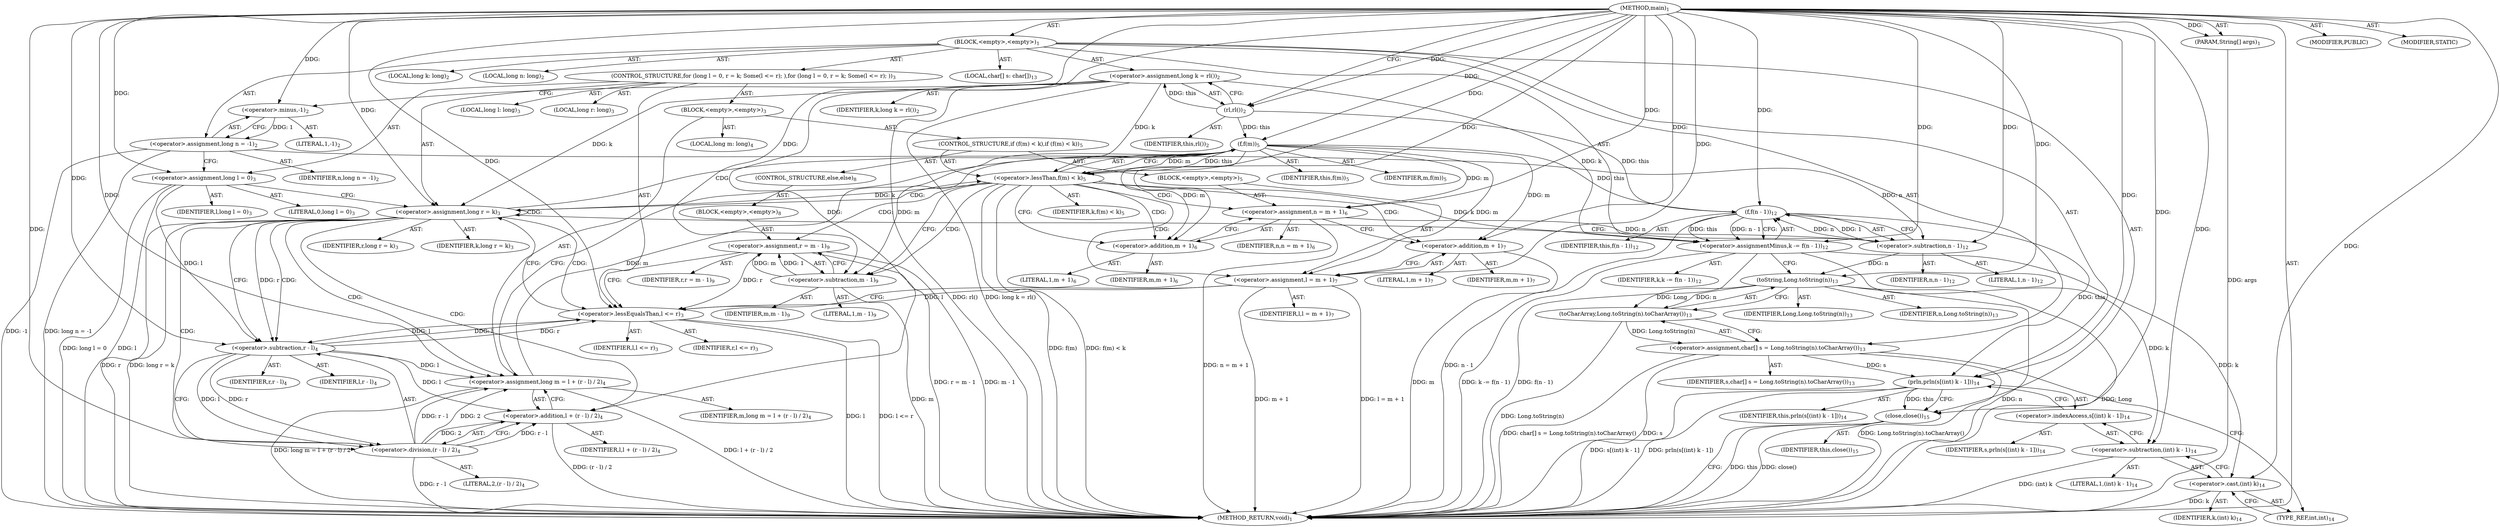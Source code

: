 digraph "main" {  
"17" [label = <(METHOD,main)<SUB>1</SUB>> ]
"18" [label = <(PARAM,String[] args)<SUB>1</SUB>> ]
"19" [label = <(BLOCK,&lt;empty&gt;,&lt;empty&gt;)<SUB>1</SUB>> ]
"20" [label = <(LOCAL,long k: long)<SUB>2</SUB>> ]
"21" [label = <(LOCAL,long n: long)<SUB>2</SUB>> ]
"22" [label = <(&lt;operator&gt;.assignment,long k = rl())<SUB>2</SUB>> ]
"23" [label = <(IDENTIFIER,k,long k = rl())<SUB>2</SUB>> ]
"24" [label = <(rl,rl())<SUB>2</SUB>> ]
"25" [label = <(IDENTIFIER,this,rl())<SUB>2</SUB>> ]
"26" [label = <(&lt;operator&gt;.assignment,long n = -1)<SUB>2</SUB>> ]
"27" [label = <(IDENTIFIER,n,long n = -1)<SUB>2</SUB>> ]
"28" [label = <(&lt;operator&gt;.minus,-1)<SUB>2</SUB>> ]
"29" [label = <(LITERAL,1,-1)<SUB>2</SUB>> ]
"30" [label = <(CONTROL_STRUCTURE,for (long l = 0, r = k; Some(l &lt;= r); ),for (long l = 0, r = k; Some(l &lt;= r); ))<SUB>3</SUB>> ]
"31" [label = <(LOCAL,long l: long)<SUB>3</SUB>> ]
"32" [label = <(LOCAL,long r: long)<SUB>3</SUB>> ]
"33" [label = <(&lt;operator&gt;.assignment,long l = 0)<SUB>3</SUB>> ]
"34" [label = <(IDENTIFIER,l,long l = 0)<SUB>3</SUB>> ]
"35" [label = <(LITERAL,0,long l = 0)<SUB>3</SUB>> ]
"36" [label = <(&lt;operator&gt;.assignment,long r = k)<SUB>3</SUB>> ]
"37" [label = <(IDENTIFIER,r,long r = k)<SUB>3</SUB>> ]
"38" [label = <(IDENTIFIER,k,long r = k)<SUB>3</SUB>> ]
"39" [label = <(&lt;operator&gt;.lessEqualsThan,l &lt;= r)<SUB>3</SUB>> ]
"40" [label = <(IDENTIFIER,l,l &lt;= r)<SUB>3</SUB>> ]
"41" [label = <(IDENTIFIER,r,l &lt;= r)<SUB>3</SUB>> ]
"42" [label = <(BLOCK,&lt;empty&gt;,&lt;empty&gt;)<SUB>3</SUB>> ]
"43" [label = <(LOCAL,long m: long)<SUB>4</SUB>> ]
"44" [label = <(&lt;operator&gt;.assignment,long m = l + (r - l) / 2)<SUB>4</SUB>> ]
"45" [label = <(IDENTIFIER,m,long m = l + (r - l) / 2)<SUB>4</SUB>> ]
"46" [label = <(&lt;operator&gt;.addition,l + (r - l) / 2)<SUB>4</SUB>> ]
"47" [label = <(IDENTIFIER,l,l + (r - l) / 2)<SUB>4</SUB>> ]
"48" [label = <(&lt;operator&gt;.division,(r - l) / 2)<SUB>4</SUB>> ]
"49" [label = <(&lt;operator&gt;.subtraction,r - l)<SUB>4</SUB>> ]
"50" [label = <(IDENTIFIER,r,r - l)<SUB>4</SUB>> ]
"51" [label = <(IDENTIFIER,l,r - l)<SUB>4</SUB>> ]
"52" [label = <(LITERAL,2,(r - l) / 2)<SUB>4</SUB>> ]
"53" [label = <(CONTROL_STRUCTURE,if (f(m) &lt; k),if (f(m) &lt; k))<SUB>5</SUB>> ]
"54" [label = <(&lt;operator&gt;.lessThan,f(m) &lt; k)<SUB>5</SUB>> ]
"55" [label = <(f,f(m))<SUB>5</SUB>> ]
"56" [label = <(IDENTIFIER,this,f(m))<SUB>5</SUB>> ]
"57" [label = <(IDENTIFIER,m,f(m))<SUB>5</SUB>> ]
"58" [label = <(IDENTIFIER,k,f(m) &lt; k)<SUB>5</SUB>> ]
"59" [label = <(BLOCK,&lt;empty&gt;,&lt;empty&gt;)<SUB>5</SUB>> ]
"60" [label = <(&lt;operator&gt;.assignment,n = m + 1)<SUB>6</SUB>> ]
"61" [label = <(IDENTIFIER,n,n = m + 1)<SUB>6</SUB>> ]
"62" [label = <(&lt;operator&gt;.addition,m + 1)<SUB>6</SUB>> ]
"63" [label = <(IDENTIFIER,m,m + 1)<SUB>6</SUB>> ]
"64" [label = <(LITERAL,1,m + 1)<SUB>6</SUB>> ]
"65" [label = <(&lt;operator&gt;.assignment,l = m + 1)<SUB>7</SUB>> ]
"66" [label = <(IDENTIFIER,l,l = m + 1)<SUB>7</SUB>> ]
"67" [label = <(&lt;operator&gt;.addition,m + 1)<SUB>7</SUB>> ]
"68" [label = <(IDENTIFIER,m,m + 1)<SUB>7</SUB>> ]
"69" [label = <(LITERAL,1,m + 1)<SUB>7</SUB>> ]
"70" [label = <(CONTROL_STRUCTURE,else,else)<SUB>8</SUB>> ]
"71" [label = <(BLOCK,&lt;empty&gt;,&lt;empty&gt;)<SUB>8</SUB>> ]
"72" [label = <(&lt;operator&gt;.assignment,r = m - 1)<SUB>9</SUB>> ]
"73" [label = <(IDENTIFIER,r,r = m - 1)<SUB>9</SUB>> ]
"74" [label = <(&lt;operator&gt;.subtraction,m - 1)<SUB>9</SUB>> ]
"75" [label = <(IDENTIFIER,m,m - 1)<SUB>9</SUB>> ]
"76" [label = <(LITERAL,1,m - 1)<SUB>9</SUB>> ]
"77" [label = <(&lt;operator&gt;.assignmentMinus,k -= f(n - 1))<SUB>12</SUB>> ]
"78" [label = <(IDENTIFIER,k,k -= f(n - 1))<SUB>12</SUB>> ]
"79" [label = <(f,f(n - 1))<SUB>12</SUB>> ]
"80" [label = <(IDENTIFIER,this,f(n - 1))<SUB>12</SUB>> ]
"81" [label = <(&lt;operator&gt;.subtraction,n - 1)<SUB>12</SUB>> ]
"82" [label = <(IDENTIFIER,n,n - 1)<SUB>12</SUB>> ]
"83" [label = <(LITERAL,1,n - 1)<SUB>12</SUB>> ]
"84" [label = <(LOCAL,char[] s: char[])<SUB>13</SUB>> ]
"85" [label = <(&lt;operator&gt;.assignment,char[] s = Long.toString(n).toCharArray())<SUB>13</SUB>> ]
"86" [label = <(IDENTIFIER,s,char[] s = Long.toString(n).toCharArray())<SUB>13</SUB>> ]
"87" [label = <(toCharArray,Long.toString(n).toCharArray())<SUB>13</SUB>> ]
"88" [label = <(toString,Long.toString(n))<SUB>13</SUB>> ]
"89" [label = <(IDENTIFIER,Long,Long.toString(n))<SUB>13</SUB>> ]
"90" [label = <(IDENTIFIER,n,Long.toString(n))<SUB>13</SUB>> ]
"91" [label = <(prln,prln(s[(int) k - 1]))<SUB>14</SUB>> ]
"92" [label = <(IDENTIFIER,this,prln(s[(int) k - 1]))<SUB>14</SUB>> ]
"93" [label = <(&lt;operator&gt;.indexAccess,s[(int) k - 1])<SUB>14</SUB>> ]
"94" [label = <(IDENTIFIER,s,prln(s[(int) k - 1]))<SUB>14</SUB>> ]
"95" [label = <(&lt;operator&gt;.subtraction,(int) k - 1)<SUB>14</SUB>> ]
"96" [label = <(&lt;operator&gt;.cast,(int) k)<SUB>14</SUB>> ]
"97" [label = <(TYPE_REF,int,int)<SUB>14</SUB>> ]
"98" [label = <(IDENTIFIER,k,(int) k)<SUB>14</SUB>> ]
"99" [label = <(LITERAL,1,(int) k - 1)<SUB>14</SUB>> ]
"100" [label = <(close,close())<SUB>15</SUB>> ]
"101" [label = <(IDENTIFIER,this,close())<SUB>15</SUB>> ]
"102" [label = <(MODIFIER,PUBLIC)> ]
"103" [label = <(MODIFIER,STATIC)> ]
"104" [label = <(METHOD_RETURN,void)<SUB>1</SUB>> ]
  "17" -> "18"  [ label = "AST: "] 
  "17" -> "19"  [ label = "AST: "] 
  "17" -> "102"  [ label = "AST: "] 
  "17" -> "103"  [ label = "AST: "] 
  "17" -> "104"  [ label = "AST: "] 
  "19" -> "20"  [ label = "AST: "] 
  "19" -> "21"  [ label = "AST: "] 
  "19" -> "22"  [ label = "AST: "] 
  "19" -> "26"  [ label = "AST: "] 
  "19" -> "30"  [ label = "AST: "] 
  "19" -> "77"  [ label = "AST: "] 
  "19" -> "84"  [ label = "AST: "] 
  "19" -> "85"  [ label = "AST: "] 
  "19" -> "91"  [ label = "AST: "] 
  "19" -> "100"  [ label = "AST: "] 
  "22" -> "23"  [ label = "AST: "] 
  "22" -> "24"  [ label = "AST: "] 
  "24" -> "25"  [ label = "AST: "] 
  "26" -> "27"  [ label = "AST: "] 
  "26" -> "28"  [ label = "AST: "] 
  "28" -> "29"  [ label = "AST: "] 
  "30" -> "31"  [ label = "AST: "] 
  "30" -> "32"  [ label = "AST: "] 
  "30" -> "33"  [ label = "AST: "] 
  "30" -> "36"  [ label = "AST: "] 
  "30" -> "39"  [ label = "AST: "] 
  "30" -> "42"  [ label = "AST: "] 
  "33" -> "34"  [ label = "AST: "] 
  "33" -> "35"  [ label = "AST: "] 
  "36" -> "37"  [ label = "AST: "] 
  "36" -> "38"  [ label = "AST: "] 
  "39" -> "40"  [ label = "AST: "] 
  "39" -> "41"  [ label = "AST: "] 
  "42" -> "43"  [ label = "AST: "] 
  "42" -> "44"  [ label = "AST: "] 
  "42" -> "53"  [ label = "AST: "] 
  "44" -> "45"  [ label = "AST: "] 
  "44" -> "46"  [ label = "AST: "] 
  "46" -> "47"  [ label = "AST: "] 
  "46" -> "48"  [ label = "AST: "] 
  "48" -> "49"  [ label = "AST: "] 
  "48" -> "52"  [ label = "AST: "] 
  "49" -> "50"  [ label = "AST: "] 
  "49" -> "51"  [ label = "AST: "] 
  "53" -> "54"  [ label = "AST: "] 
  "53" -> "59"  [ label = "AST: "] 
  "53" -> "70"  [ label = "AST: "] 
  "54" -> "55"  [ label = "AST: "] 
  "54" -> "58"  [ label = "AST: "] 
  "55" -> "56"  [ label = "AST: "] 
  "55" -> "57"  [ label = "AST: "] 
  "59" -> "60"  [ label = "AST: "] 
  "59" -> "65"  [ label = "AST: "] 
  "60" -> "61"  [ label = "AST: "] 
  "60" -> "62"  [ label = "AST: "] 
  "62" -> "63"  [ label = "AST: "] 
  "62" -> "64"  [ label = "AST: "] 
  "65" -> "66"  [ label = "AST: "] 
  "65" -> "67"  [ label = "AST: "] 
  "67" -> "68"  [ label = "AST: "] 
  "67" -> "69"  [ label = "AST: "] 
  "70" -> "71"  [ label = "AST: "] 
  "71" -> "72"  [ label = "AST: "] 
  "72" -> "73"  [ label = "AST: "] 
  "72" -> "74"  [ label = "AST: "] 
  "74" -> "75"  [ label = "AST: "] 
  "74" -> "76"  [ label = "AST: "] 
  "77" -> "78"  [ label = "AST: "] 
  "77" -> "79"  [ label = "AST: "] 
  "79" -> "80"  [ label = "AST: "] 
  "79" -> "81"  [ label = "AST: "] 
  "81" -> "82"  [ label = "AST: "] 
  "81" -> "83"  [ label = "AST: "] 
  "85" -> "86"  [ label = "AST: "] 
  "85" -> "87"  [ label = "AST: "] 
  "87" -> "88"  [ label = "AST: "] 
  "88" -> "89"  [ label = "AST: "] 
  "88" -> "90"  [ label = "AST: "] 
  "91" -> "92"  [ label = "AST: "] 
  "91" -> "93"  [ label = "AST: "] 
  "93" -> "94"  [ label = "AST: "] 
  "93" -> "95"  [ label = "AST: "] 
  "95" -> "96"  [ label = "AST: "] 
  "95" -> "99"  [ label = "AST: "] 
  "96" -> "97"  [ label = "AST: "] 
  "96" -> "98"  [ label = "AST: "] 
  "100" -> "101"  [ label = "AST: "] 
  "22" -> "28"  [ label = "CFG: "] 
  "26" -> "33"  [ label = "CFG: "] 
  "77" -> "88"  [ label = "CFG: "] 
  "85" -> "97"  [ label = "CFG: "] 
  "91" -> "100"  [ label = "CFG: "] 
  "100" -> "104"  [ label = "CFG: "] 
  "24" -> "22"  [ label = "CFG: "] 
  "28" -> "26"  [ label = "CFG: "] 
  "33" -> "36"  [ label = "CFG: "] 
  "36" -> "49"  [ label = "CFG: "] 
  "36" -> "81"  [ label = "CFG: "] 
  "39" -> "36"  [ label = "CFG: "] 
  "79" -> "77"  [ label = "CFG: "] 
  "87" -> "85"  [ label = "CFG: "] 
  "93" -> "91"  [ label = "CFG: "] 
  "44" -> "55"  [ label = "CFG: "] 
  "81" -> "79"  [ label = "CFG: "] 
  "88" -> "87"  [ label = "CFG: "] 
  "95" -> "93"  [ label = "CFG: "] 
  "46" -> "44"  [ label = "CFG: "] 
  "54" -> "62"  [ label = "CFG: "] 
  "54" -> "74"  [ label = "CFG: "] 
  "96" -> "95"  [ label = "CFG: "] 
  "48" -> "46"  [ label = "CFG: "] 
  "55" -> "54"  [ label = "CFG: "] 
  "60" -> "67"  [ label = "CFG: "] 
  "65" -> "39"  [ label = "CFG: "] 
  "97" -> "96"  [ label = "CFG: "] 
  "49" -> "48"  [ label = "CFG: "] 
  "62" -> "60"  [ label = "CFG: "] 
  "67" -> "65"  [ label = "CFG: "] 
  "72" -> "39"  [ label = "CFG: "] 
  "74" -> "72"  [ label = "CFG: "] 
  "17" -> "24"  [ label = "CFG: "] 
  "18" -> "104"  [ label = "DDG: args"] 
  "22" -> "104"  [ label = "DDG: rl()"] 
  "22" -> "104"  [ label = "DDG: long k = rl()"] 
  "26" -> "104"  [ label = "DDG: -1"] 
  "26" -> "104"  [ label = "DDG: long n = -1"] 
  "33" -> "104"  [ label = "DDG: l"] 
  "33" -> "104"  [ label = "DDG: long l = 0"] 
  "36" -> "104"  [ label = "DDG: r"] 
  "36" -> "104"  [ label = "DDG: long r = k"] 
  "79" -> "104"  [ label = "DDG: n - 1"] 
  "77" -> "104"  [ label = "DDG: f(n - 1)"] 
  "77" -> "104"  [ label = "DDG: k -= f(n - 1)"] 
  "85" -> "104"  [ label = "DDG: s"] 
  "88" -> "104"  [ label = "DDG: n"] 
  "87" -> "104"  [ label = "DDG: Long.toString(n)"] 
  "85" -> "104"  [ label = "DDG: Long.toString(n).toCharArray()"] 
  "85" -> "104"  [ label = "DDG: char[] s = Long.toString(n).toCharArray()"] 
  "96" -> "104"  [ label = "DDG: k"] 
  "95" -> "104"  [ label = "DDG: (int) k"] 
  "91" -> "104"  [ label = "DDG: s[(int) k - 1]"] 
  "91" -> "104"  [ label = "DDG: prln(s[(int) k - 1])"] 
  "100" -> "104"  [ label = "DDG: this"] 
  "100" -> "104"  [ label = "DDG: close()"] 
  "48" -> "104"  [ label = "DDG: r - l"] 
  "46" -> "104"  [ label = "DDG: (r - l) / 2"] 
  "44" -> "104"  [ label = "DDG: l + (r - l) / 2"] 
  "44" -> "104"  [ label = "DDG: long m = l + (r - l) / 2"] 
  "54" -> "104"  [ label = "DDG: f(m)"] 
  "54" -> "104"  [ label = "DDG: f(m) &lt; k"] 
  "74" -> "104"  [ label = "DDG: m"] 
  "72" -> "104"  [ label = "DDG: m - 1"] 
  "72" -> "104"  [ label = "DDG: r = m - 1"] 
  "60" -> "104"  [ label = "DDG: n = m + 1"] 
  "67" -> "104"  [ label = "DDG: m"] 
  "65" -> "104"  [ label = "DDG: m + 1"] 
  "65" -> "104"  [ label = "DDG: l = m + 1"] 
  "39" -> "104"  [ label = "DDG: l"] 
  "39" -> "104"  [ label = "DDG: l &lt;= r"] 
  "88" -> "104"  [ label = "DDG: Long"] 
  "17" -> "18"  [ label = "DDG: "] 
  "24" -> "22"  [ label = "DDG: this"] 
  "28" -> "26"  [ label = "DDG: 1"] 
  "79" -> "77"  [ label = "DDG: this"] 
  "79" -> "77"  [ label = "DDG: n - 1"] 
  "87" -> "85"  [ label = "DDG: Long.toString(n)"] 
  "17" -> "33"  [ label = "DDG: "] 
  "22" -> "36"  [ label = "DDG: k"] 
  "54" -> "36"  [ label = "DDG: k"] 
  "17" -> "36"  [ label = "DDG: "] 
  "17" -> "77"  [ label = "DDG: "] 
  "22" -> "77"  [ label = "DDG: k"] 
  "54" -> "77"  [ label = "DDG: k"] 
  "79" -> "91"  [ label = "DDG: this"] 
  "17" -> "91"  [ label = "DDG: "] 
  "85" -> "91"  [ label = "DDG: s"] 
  "91" -> "100"  [ label = "DDG: this"] 
  "17" -> "100"  [ label = "DDG: "] 
  "17" -> "24"  [ label = "DDG: "] 
  "17" -> "28"  [ label = "DDG: "] 
  "65" -> "39"  [ label = "DDG: l"] 
  "17" -> "39"  [ label = "DDG: "] 
  "49" -> "39"  [ label = "DDG: l"] 
  "49" -> "39"  [ label = "DDG: r"] 
  "72" -> "39"  [ label = "DDG: r"] 
  "49" -> "44"  [ label = "DDG: l"] 
  "17" -> "44"  [ label = "DDG: "] 
  "48" -> "44"  [ label = "DDG: r - l"] 
  "48" -> "44"  [ label = "DDG: 2"] 
  "24" -> "79"  [ label = "DDG: this"] 
  "55" -> "79"  [ label = "DDG: this"] 
  "17" -> "79"  [ label = "DDG: "] 
  "81" -> "79"  [ label = "DDG: n"] 
  "81" -> "79"  [ label = "DDG: 1"] 
  "88" -> "87"  [ label = "DDG: Long"] 
  "88" -> "87"  [ label = "DDG: n"] 
  "26" -> "81"  [ label = "DDG: n"] 
  "60" -> "81"  [ label = "DDG: n"] 
  "17" -> "81"  [ label = "DDG: "] 
  "17" -> "88"  [ label = "DDG: "] 
  "81" -> "88"  [ label = "DDG: n"] 
  "17" -> "95"  [ label = "DDG: "] 
  "77" -> "95"  [ label = "DDG: k"] 
  "49" -> "46"  [ label = "DDG: l"] 
  "17" -> "46"  [ label = "DDG: "] 
  "48" -> "46"  [ label = "DDG: r - l"] 
  "48" -> "46"  [ label = "DDG: 2"] 
  "55" -> "54"  [ label = "DDG: this"] 
  "55" -> "54"  [ label = "DDG: m"] 
  "17" -> "54"  [ label = "DDG: "] 
  "22" -> "54"  [ label = "DDG: k"] 
  "55" -> "60"  [ label = "DDG: m"] 
  "17" -> "60"  [ label = "DDG: "] 
  "17" -> "65"  [ label = "DDG: "] 
  "55" -> "65"  [ label = "DDG: m"] 
  "17" -> "96"  [ label = "DDG: "] 
  "77" -> "96"  [ label = "DDG: k"] 
  "49" -> "48"  [ label = "DDG: r"] 
  "49" -> "48"  [ label = "DDG: l"] 
  "17" -> "48"  [ label = "DDG: "] 
  "24" -> "55"  [ label = "DDG: this"] 
  "17" -> "55"  [ label = "DDG: "] 
  "44" -> "55"  [ label = "DDG: m"] 
  "74" -> "72"  [ label = "DDG: m"] 
  "74" -> "72"  [ label = "DDG: 1"] 
  "36" -> "49"  [ label = "DDG: r"] 
  "17" -> "49"  [ label = "DDG: "] 
  "33" -> "49"  [ label = "DDG: l"] 
  "39" -> "49"  [ label = "DDG: l"] 
  "55" -> "62"  [ label = "DDG: m"] 
  "17" -> "62"  [ label = "DDG: "] 
  "17" -> "67"  [ label = "DDG: "] 
  "55" -> "67"  [ label = "DDG: m"] 
  "55" -> "74"  [ label = "DDG: m"] 
  "17" -> "74"  [ label = "DDG: "] 
  "36" -> "48"  [ label = "CDG: "] 
  "36" -> "49"  [ label = "CDG: "] 
  "36" -> "36"  [ label = "CDG: "] 
  "36" -> "46"  [ label = "CDG: "] 
  "36" -> "44"  [ label = "CDG: "] 
  "36" -> "55"  [ label = "CDG: "] 
  "36" -> "54"  [ label = "CDG: "] 
  "36" -> "39"  [ label = "CDG: "] 
  "54" -> "60"  [ label = "CDG: "] 
  "54" -> "72"  [ label = "CDG: "] 
  "54" -> "67"  [ label = "CDG: "] 
  "54" -> "74"  [ label = "CDG: "] 
  "54" -> "65"  [ label = "CDG: "] 
  "54" -> "62"  [ label = "CDG: "] 
}
